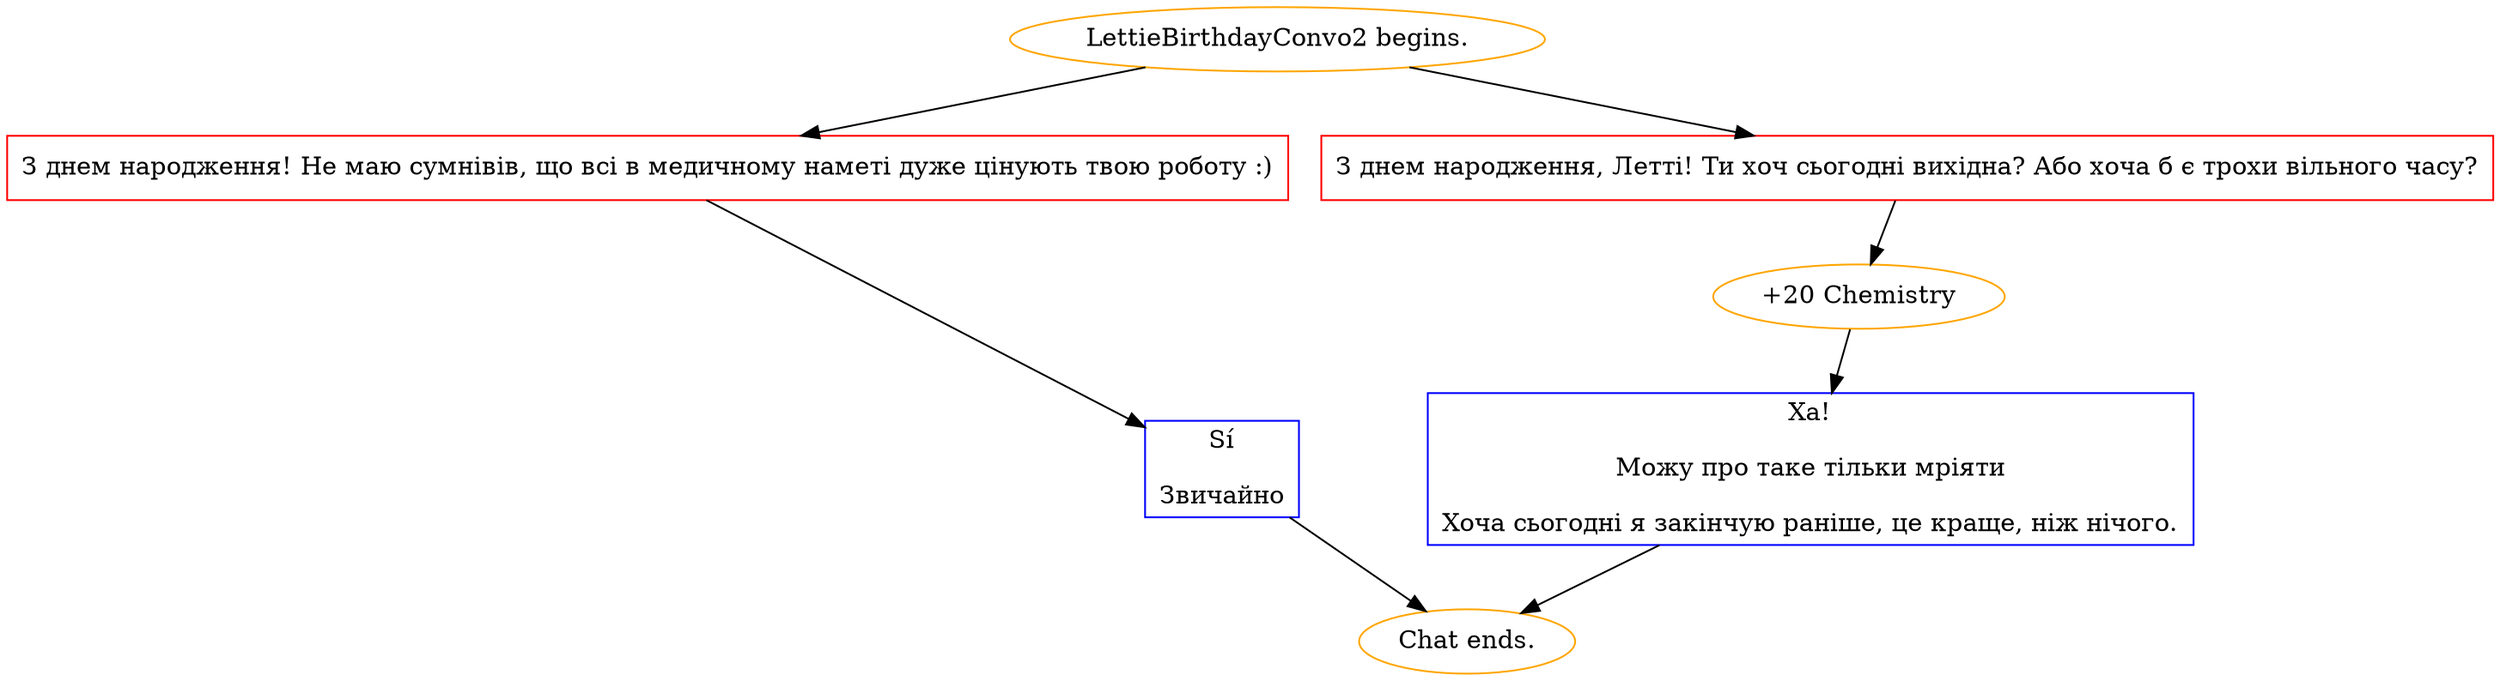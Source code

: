 digraph {
	"LettieBirthdayConvo2 begins." [color=orange];
		"LettieBirthdayConvo2 begins." -> j573741517;
		"LettieBirthdayConvo2 begins." -> j582102440;
	j573741517 [label="З днем ​​народження! Не маю сумнівів, що всі в медичному наметі дуже цінують твою роботу :)",shape=box,color=red];
		j573741517 -> j1489466846;
	j582102440 [label="З днем народження, Летті! Ти хоч сьогодні вихідна? Або хоча б є трохи вільного часу?",shape=box,color=red];
		j582102440 -> j790146621;
	j1489466846 [label="Sí
Звичайно",shape=box,color=blue];
		j1489466846 -> "Chat ends.";
	j790146621 [label="+20 Chemistry",color=orange];
		j790146621 -> j1118856527;
	"Chat ends." [color=orange];
	j1118856527 [label="Ха!
Можу про таке тільки мріяти
Хоча сьогодні я закінчую раніше, це краще, ніж нічого.",shape=box,color=blue];
		j1118856527 -> "Chat ends.";
}